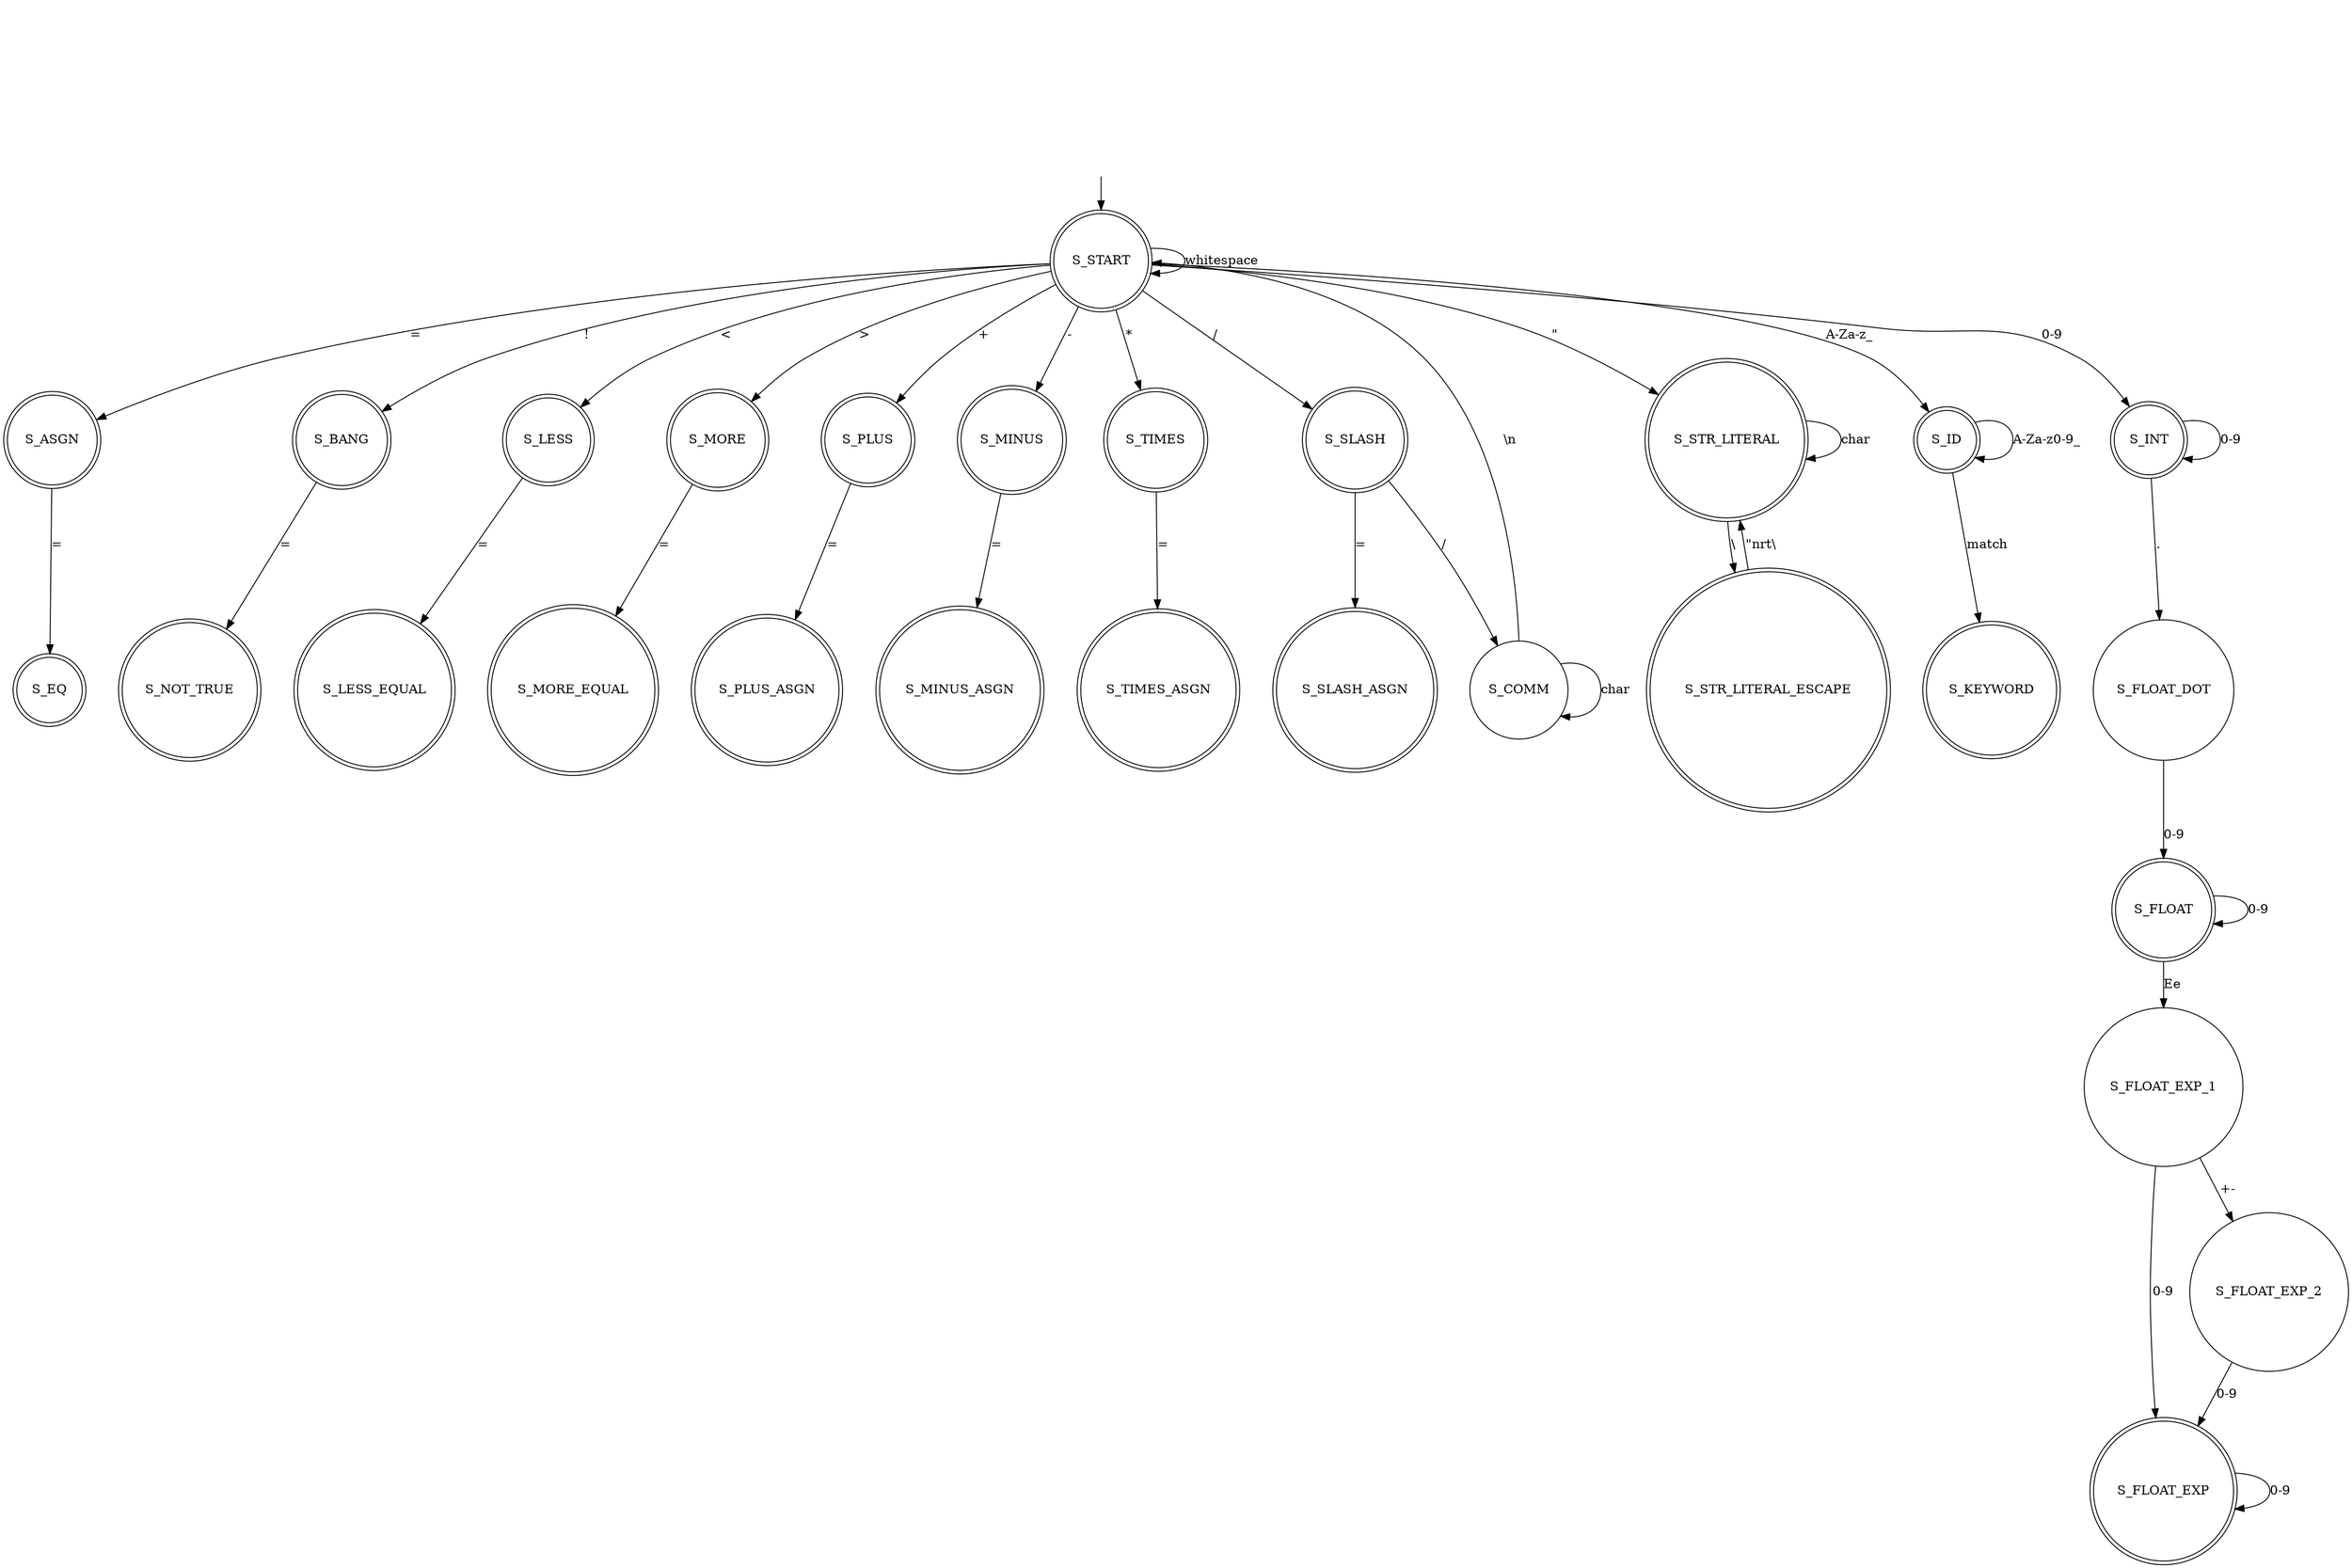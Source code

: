 digraph G {
    graph [nodesep=0.5]
    node [shape=circle]

    INVISIBLE_NODE [style=invis]
    S_START [shape="doublecircle"]
    INVISIBLE_NODE->S_START

    subgraph final_nodes{
        node [shape=doublecircle]
        S_ASGN; S_EQ; S_BANG; S_NOT_TRUE; S_LESS; S_LESS_EQUAL; S_MORE; S_MORE_EQUAL;
        S_PLUS; S_MINUS; S_TIMES; S_SLASH; S_PLUS_ASGN; S_MINUS_ASGN; S_TIMES_ASGN; S_SLASH_ASGN; 
        S_STR_LITERAL; S_STR_LITERAL_ESCAPE;
        S_ID; S_KEYWORD;
        S_INT; S_FLOAT; S_FLOAT_EXP;
    }
       
    S_START -> S_START [label="whitespace"]
    S_START -> S_SLASH [label="/"]
    S_SLASH -> S_COMM [label="/"]
    S_COMM -> S_COMM [label="char"]
    S_COMM -> S_START [label="\\n"]

    S_START -> S_ASGN [label="="]
    S_ASGN -> S_EQ [label="="]

    S_START -> S_BANG [label="!"]
    S_BANG -> S_NOT_TRUE [label="="]

    S_START -> S_LESS [label="<"]
    S_LESS -> S_LESS_EQUAL [label="="]

    S_START -> S_MORE [label=">"]
    S_MORE -> S_MORE_EQUAL [label="="]

    S_START -> S_PLUS [label="+"]
    S_PLUS -> S_PLUS_ASGN [label="="]

    S_START -> S_MINUS [label="-"]
    S_MINUS -> S_MINUS_ASGN [label="="]

    S_START -> S_TIMES [label="*"] 
    S_TIMES -> S_TIMES_ASGN [label="="]

    S_SLASH -> S_SLASH_ASGN [label="="]

    S_START -> S_STR_LITERAL [label="\""]
    S_STR_LITERAL -> S_STR_LITERAL [label="char"]
    S_STR_LITERAL -> S_STR_LITERAL_ESCAPE [label="\\"]
    S_STR_LITERAL_ESCAPE -> S_STR_LITERAL [label="\"nrt\\"]

    S_START -> S_ID [label="A-Za-z_"]
    S_ID -> S_ID [label="A-Za-z0-9_"]
    S_ID -> S_KEYWORD [label="match"]

    S_START -> S_INT [label="0-9"]
    S_INT -> S_INT [label="0-9"]
    S_INT -> S_FLOAT_DOT [label="."]
    S_FLOAT_DOT -> S_FLOAT [label="0-9"]
    S_FLOAT -> S_FLOAT [label="0-9"]
    S_FLOAT -> S_FLOAT_EXP_1 [label="Ee"]
    S_FLOAT_EXP_1 -> S_FLOAT_EXP [label="0-9"]
    S_FLOAT_EXP_1 -> S_FLOAT_EXP_2 [label="+-"]
    S_FLOAT_EXP_2 -> S_FLOAT_EXP [label="0-9"]
    S_FLOAT_EXP -> S_FLOAT_EXP [label="0-9"]
}